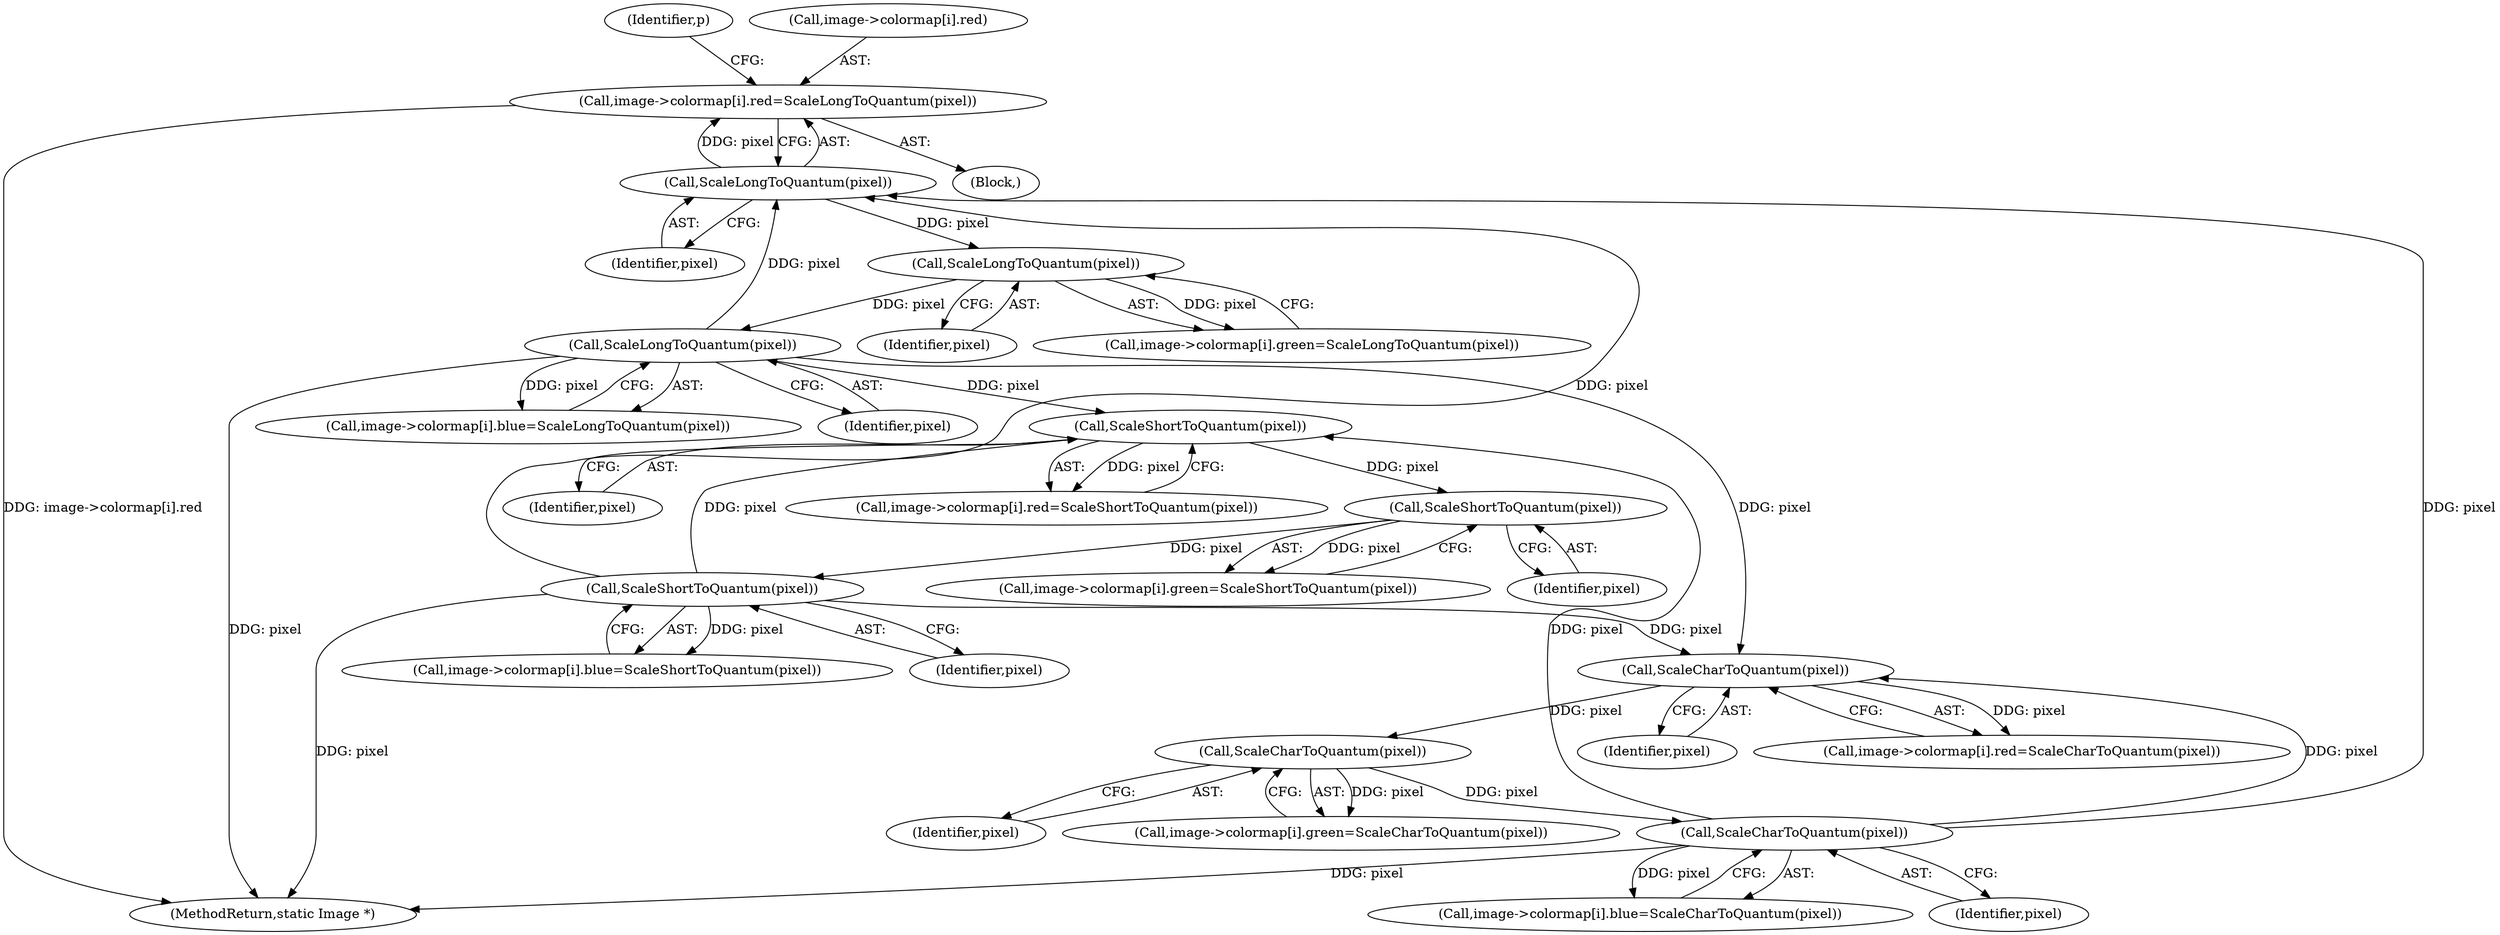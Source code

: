 digraph "0_ImageMagick_f6e9d0d9955e85bdd7540b251cd50d598dacc5e6_36@array" {
"1002261" [label="(Call,image->colormap[i].red=ScaleLongToQuantum(pixel))"];
"1002269" [label="(Call,ScaleLongToQuantum(pixel))"];
"1002234" [label="(Call,ScaleShortToQuantum(pixel))"];
"1002217" [label="(Call,ScaleShortToQuantum(pixel))"];
"1002200" [label="(Call,ScaleShortToQuantum(pixel))"];
"1002165" [label="(Call,ScaleCharToQuantum(pixel))"];
"1002149" [label="(Call,ScaleCharToQuantum(pixel))"];
"1002133" [label="(Call,ScaleCharToQuantum(pixel))"];
"1002303" [label="(Call,ScaleLongToQuantum(pixel))"];
"1002286" [label="(Call,ScaleLongToQuantum(pixel))"];
"1002166" [label="(Identifier,pixel)"];
"1002150" [label="(Identifier,pixel)"];
"1002261" [label="(Call,image->colormap[i].red=ScaleLongToQuantum(pixel))"];
"1002270" [label="(Identifier,pixel)"];
"1002192" [label="(Call,image->colormap[i].red=ScaleShortToQuantum(pixel))"];
"1002200" [label="(Call,ScaleShortToQuantum(pixel))"];
"1002295" [label="(Call,image->colormap[i].blue=ScaleLongToQuantum(pixel))"];
"1002217" [label="(Call,ScaleShortToQuantum(pixel))"];
"1002459" [label="(MethodReturn,static Image *)"];
"1002125" [label="(Call,image->colormap[i].red=ScaleCharToQuantum(pixel))"];
"1002278" [label="(Call,image->colormap[i].green=ScaleLongToQuantum(pixel))"];
"1002287" [label="(Identifier,pixel)"];
"1002272" [label="(Identifier,p)"];
"1002253" [label="(Block,)"];
"1002201" [label="(Identifier,pixel)"];
"1002235" [label="(Identifier,pixel)"];
"1002304" [label="(Identifier,pixel)"];
"1002133" [label="(Call,ScaleCharToQuantum(pixel))"];
"1002165" [label="(Call,ScaleCharToQuantum(pixel))"];
"1002209" [label="(Call,image->colormap[i].green=ScaleShortToQuantum(pixel))"];
"1002269" [label="(Call,ScaleLongToQuantum(pixel))"];
"1002134" [label="(Identifier,pixel)"];
"1002303" [label="(Call,ScaleLongToQuantum(pixel))"];
"1002157" [label="(Call,image->colormap[i].blue=ScaleCharToQuantum(pixel))"];
"1002286" [label="(Call,ScaleLongToQuantum(pixel))"];
"1002218" [label="(Identifier,pixel)"];
"1002149" [label="(Call,ScaleCharToQuantum(pixel))"];
"1002262" [label="(Call,image->colormap[i].red)"];
"1002141" [label="(Call,image->colormap[i].green=ScaleCharToQuantum(pixel))"];
"1002226" [label="(Call,image->colormap[i].blue=ScaleShortToQuantum(pixel))"];
"1002234" [label="(Call,ScaleShortToQuantum(pixel))"];
"1002261" -> "1002253"  [label="AST: "];
"1002261" -> "1002269"  [label="CFG: "];
"1002262" -> "1002261"  [label="AST: "];
"1002269" -> "1002261"  [label="AST: "];
"1002272" -> "1002261"  [label="CFG: "];
"1002261" -> "1002459"  [label="DDG: image->colormap[i].red"];
"1002269" -> "1002261"  [label="DDG: pixel"];
"1002269" -> "1002270"  [label="CFG: "];
"1002270" -> "1002269"  [label="AST: "];
"1002234" -> "1002269"  [label="DDG: pixel"];
"1002165" -> "1002269"  [label="DDG: pixel"];
"1002303" -> "1002269"  [label="DDG: pixel"];
"1002269" -> "1002286"  [label="DDG: pixel"];
"1002234" -> "1002226"  [label="AST: "];
"1002234" -> "1002235"  [label="CFG: "];
"1002235" -> "1002234"  [label="AST: "];
"1002226" -> "1002234"  [label="CFG: "];
"1002234" -> "1002459"  [label="DDG: pixel"];
"1002234" -> "1002133"  [label="DDG: pixel"];
"1002234" -> "1002200"  [label="DDG: pixel"];
"1002234" -> "1002226"  [label="DDG: pixel"];
"1002217" -> "1002234"  [label="DDG: pixel"];
"1002217" -> "1002209"  [label="AST: "];
"1002217" -> "1002218"  [label="CFG: "];
"1002218" -> "1002217"  [label="AST: "];
"1002209" -> "1002217"  [label="CFG: "];
"1002217" -> "1002209"  [label="DDG: pixel"];
"1002200" -> "1002217"  [label="DDG: pixel"];
"1002200" -> "1002192"  [label="AST: "];
"1002200" -> "1002201"  [label="CFG: "];
"1002201" -> "1002200"  [label="AST: "];
"1002192" -> "1002200"  [label="CFG: "];
"1002200" -> "1002192"  [label="DDG: pixel"];
"1002165" -> "1002200"  [label="DDG: pixel"];
"1002303" -> "1002200"  [label="DDG: pixel"];
"1002165" -> "1002157"  [label="AST: "];
"1002165" -> "1002166"  [label="CFG: "];
"1002166" -> "1002165"  [label="AST: "];
"1002157" -> "1002165"  [label="CFG: "];
"1002165" -> "1002459"  [label="DDG: pixel"];
"1002165" -> "1002133"  [label="DDG: pixel"];
"1002165" -> "1002157"  [label="DDG: pixel"];
"1002149" -> "1002165"  [label="DDG: pixel"];
"1002149" -> "1002141"  [label="AST: "];
"1002149" -> "1002150"  [label="CFG: "];
"1002150" -> "1002149"  [label="AST: "];
"1002141" -> "1002149"  [label="CFG: "];
"1002149" -> "1002141"  [label="DDG: pixel"];
"1002133" -> "1002149"  [label="DDG: pixel"];
"1002133" -> "1002125"  [label="AST: "];
"1002133" -> "1002134"  [label="CFG: "];
"1002134" -> "1002133"  [label="AST: "];
"1002125" -> "1002133"  [label="CFG: "];
"1002133" -> "1002125"  [label="DDG: pixel"];
"1002303" -> "1002133"  [label="DDG: pixel"];
"1002303" -> "1002295"  [label="AST: "];
"1002303" -> "1002304"  [label="CFG: "];
"1002304" -> "1002303"  [label="AST: "];
"1002295" -> "1002303"  [label="CFG: "];
"1002303" -> "1002459"  [label="DDG: pixel"];
"1002303" -> "1002295"  [label="DDG: pixel"];
"1002286" -> "1002303"  [label="DDG: pixel"];
"1002286" -> "1002278"  [label="AST: "];
"1002286" -> "1002287"  [label="CFG: "];
"1002287" -> "1002286"  [label="AST: "];
"1002278" -> "1002286"  [label="CFG: "];
"1002286" -> "1002278"  [label="DDG: pixel"];
}
